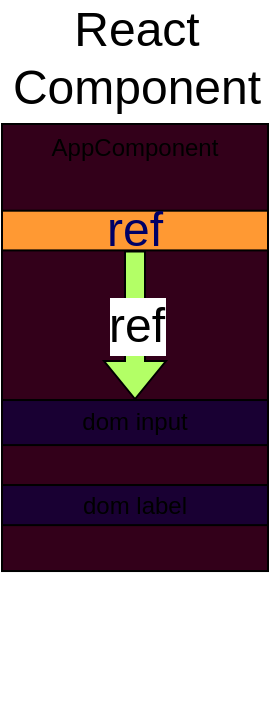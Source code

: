 <mxfile>
    <diagram id="mRvCVPGDT-BCA4jdKjfe" name="ref">
        <mxGraphModel dx="642" dy="304" grid="0" gridSize="10" guides="1" tooltips="1" connect="1" arrows="1" fold="1" page="1" pageScale="1" pageWidth="827" pageHeight="1169" math="0" shadow="0">
            <root>
                <mxCell id="0"/>
                <mxCell id="1" parent="0"/>
                <mxCell id="12" value="" style="group" parent="1" vertex="1" connectable="0">
                    <mxGeometry x="369" y="25" width="135" height="351" as="geometry"/>
                </mxCell>
                <mxCell id="13" value="&lt;font style=&quot;font-size: 24px&quot;&gt;React Component&lt;/font&gt;" style="text;html=1;strokeColor=none;fillColor=none;align=center;verticalAlign=middle;whiteSpace=wrap;rounded=0;" parent="12" vertex="1">
                    <mxGeometry width="135" height="54.0" as="geometry"/>
                </mxCell>
                <mxCell id="14" value="" style="group" parent="12" vertex="1" connectable="0">
                    <mxGeometry y="60.0" width="133" height="291" as="geometry"/>
                </mxCell>
                <mxCell id="15" value="AppComponent&lt;br&gt;&lt;br&gt;&lt;br&gt;&lt;br&gt;&lt;br&gt;&lt;br&gt;&lt;br&gt;&lt;br&gt;&lt;br&gt;&lt;br&gt;&lt;br&gt;&lt;br&gt;&lt;br&gt;&lt;br&gt;&lt;br&gt;" style="rounded=0;whiteSpace=wrap;html=1;fillColor=#33001A;align=center;" parent="14" vertex="1">
                    <mxGeometry width="133" height="223.518" as="geometry"/>
                </mxCell>
                <mxCell id="16" value="dom input" style="rounded=0;whiteSpace=wrap;html=1;fillColor=#190033;" parent="14" vertex="1">
                    <mxGeometry y="138.02" width="133" height="22.522" as="geometry"/>
                </mxCell>
                <mxCell id="17" value="dom label" style="rounded=0;whiteSpace=wrap;html=1;fillColor=#190033;" parent="14" vertex="1">
                    <mxGeometry y="180.514" width="133" height="20.057" as="geometry"/>
                </mxCell>
                <mxCell id="22" value="&lt;font color=&quot;#000066&quot; style=&quot;font-size: 24px&quot;&gt;ref&lt;/font&gt;" style="rounded=0;whiteSpace=wrap;html=1;fillColor=#FF9933;" parent="14" vertex="1">
                    <mxGeometry y="43.344" width="133" height="19.853" as="geometry"/>
                </mxCell>
                <mxCell id="24" value="&lt;font style=&quot;font-size: 24px&quot;&gt;ref&lt;/font&gt;" style="edgeStyle=orthogonalEdgeStyle;shape=flexArrow;rounded=0;orthogonalLoop=1;jettySize=auto;html=1;fillColor=#B3FF66;" parent="14" source="22" target="16" edge="1">
                    <mxGeometry relative="1" as="geometry">
                        <mxPoint x="286" y="57.283" as="targetPoint"/>
                    </mxGeometry>
                </mxCell>
            </root>
        </mxGraphModel>
    </diagram>
    <diagram name="refForward" id="fNXjhCXZSh74JyYBIgwR">
        <mxGraphModel dx="642" dy="304" grid="0" gridSize="10" guides="1" tooltips="1" connect="1" arrows="1" fold="1" page="1" pageScale="1" pageWidth="827" pageHeight="1169" math="0" shadow="0">
            <root>
                <mxCell id="4s1r9dUnr0sexSHiS92C-0"/>
                <mxCell id="4s1r9dUnr0sexSHiS92C-1" parent="4s1r9dUnr0sexSHiS92C-0"/>
                <mxCell id="4s1r9dUnr0sexSHiS92C-2" value="" style="group" parent="4s1r9dUnr0sexSHiS92C-1" vertex="1" connectable="0">
                    <mxGeometry x="403" y="26" width="135" height="216" as="geometry"/>
                </mxCell>
                <mxCell id="4s1r9dUnr0sexSHiS92C-3" value="&lt;font style=&quot;font-size: 24px&quot;&gt;React Component&lt;/font&gt;" style="text;html=1;strokeColor=none;fillColor=none;align=center;verticalAlign=middle;whiteSpace=wrap;rounded=0;" parent="4s1r9dUnr0sexSHiS92C-2" vertex="1">
                    <mxGeometry width="135" height="67" as="geometry"/>
                </mxCell>
                <mxCell id="4s1r9dUnr0sexSHiS92C-4" value="" style="group" parent="4s1r9dUnr0sexSHiS92C-2" vertex="1" connectable="0">
                    <mxGeometry y="67" width="133" height="149" as="geometry"/>
                </mxCell>
                <mxCell id="4s1r9dUnr0sexSHiS92C-5" value="NameComponent&lt;br&gt;&lt;br&gt;&lt;br&gt;&lt;br&gt;&lt;br&gt;&lt;br&gt;&lt;br&gt;" style="rounded=0;whiteSpace=wrap;html=1;fillColor=#33001A;align=center;" parent="4s1r9dUnr0sexSHiS92C-4" vertex="1">
                    <mxGeometry width="133" height="149" as="geometry"/>
                </mxCell>
                <mxCell id="4s1r9dUnr0sexSHiS92C-6" value="dom" style="rounded=0;whiteSpace=wrap;html=1;fillColor=#190033;" parent="4s1r9dUnr0sexSHiS92C-4" vertex="1">
                    <mxGeometry y="99" width="133" height="30" as="geometry"/>
                </mxCell>
                <mxCell id="4s1r9dUnr0sexSHiS92C-7" value="dom" style="rounded=0;whiteSpace=wrap;html=1;fillColor=#190033;" parent="4s1r9dUnr0sexSHiS92C-4" vertex="1">
                    <mxGeometry y="56" width="133" height="30" as="geometry"/>
                </mxCell>
                <mxCell id="4s1r9dUnr0sexSHiS92C-8" value="" style="group" parent="4s1r9dUnr0sexSHiS92C-1" vertex="1" connectable="0">
                    <mxGeometry x="47" y="22" width="135" height="395.745" as="geometry"/>
                </mxCell>
                <mxCell id="4s1r9dUnr0sexSHiS92C-9" value="&lt;font style=&quot;font-size: 24px&quot;&gt;React Component&lt;/font&gt;" style="text;html=1;strokeColor=none;fillColor=none;align=center;verticalAlign=middle;whiteSpace=wrap;rounded=0;" parent="4s1r9dUnr0sexSHiS92C-8" vertex="1">
                    <mxGeometry width="135" height="57" as="geometry"/>
                </mxCell>
                <mxCell id="4s1r9dUnr0sexSHiS92C-10" value="AppComponent&lt;br&gt;&lt;br&gt;&lt;br&gt;&lt;br&gt;&lt;br&gt;&lt;br&gt;&lt;br&gt;&lt;br&gt;&lt;br&gt;&lt;br&gt;&lt;br&gt;&lt;br&gt;&lt;br&gt;&lt;br&gt;&lt;br&gt;&lt;br&gt;&lt;br&gt;" style="rounded=0;whiteSpace=wrap;html=1;fillColor=#33001A;align=center;" parent="4s1r9dUnr0sexSHiS92C-8" vertex="1">
                    <mxGeometry y="66" width="133" height="329.745" as="geometry"/>
                </mxCell>
                <mxCell id="4s1r9dUnr0sexSHiS92C-11" value="dom city" style="rounded=0;whiteSpace=wrap;html=1;fillColor=#190033;" parent="4s1r9dUnr0sexSHiS92C-8" vertex="1">
                    <mxGeometry y="295.89" width="133" height="32.11" as="geometry"/>
                </mxCell>
                <mxCell id="4s1r9dUnr0sexSHiS92C-12" value="dom input name" style="rounded=0;whiteSpace=wrap;html=1;fillColor=#190033;" parent="4s1r9dUnr0sexSHiS92C-8" vertex="1">
                    <mxGeometry y="240" width="133" height="36.96" as="geometry"/>
                </mxCell>
                <mxCell id="4s1r9dUnr0sexSHiS92C-13" value="&lt;font color=&quot;#000066&quot; style=&quot;font-size: 24px&quot;&gt;myref&lt;/font&gt;" style="rounded=0;whiteSpace=wrap;html=1;fillColor=#FF9933;" parent="4s1r9dUnr0sexSHiS92C-8" vertex="1">
                    <mxGeometry y="181" width="133" height="36.96" as="geometry"/>
                </mxCell>
                <mxCell id="4s1r9dUnr0sexSHiS92C-14" value="&lt;font style=&quot;font-size: 24px&quot;&gt;ref&lt;/font&gt;" style="edgeStyle=orthogonalEdgeStyle;shape=flexArrow;rounded=0;orthogonalLoop=1;jettySize=auto;html=1;fillColor=#B3FF66;" parent="4s1r9dUnr0sexSHiS92C-1" source="4s1r9dUnr0sexSHiS92C-13" target="4s1r9dUnr0sexSHiS92C-5" edge="1">
                    <mxGeometry relative="1" as="geometry"/>
                </mxCell>
                <mxCell id="4s1r9dUnr0sexSHiS92C-15" value="&lt;font style=&quot;font-size: 24px&quot;&gt;refForward&lt;/font&gt;" style="text;html=1;resizable=0;autosize=1;align=center;verticalAlign=middle;points=[];fillColor=none;strokeColor=none;rounded=0;" parent="4s1r9dUnr0sexSHiS92C-1" vertex="1">
                    <mxGeometry x="249" y="121" width="126" height="22" as="geometry"/>
                </mxCell>
            </root>
        </mxGraphModel>
    </diagram>
</mxfile>